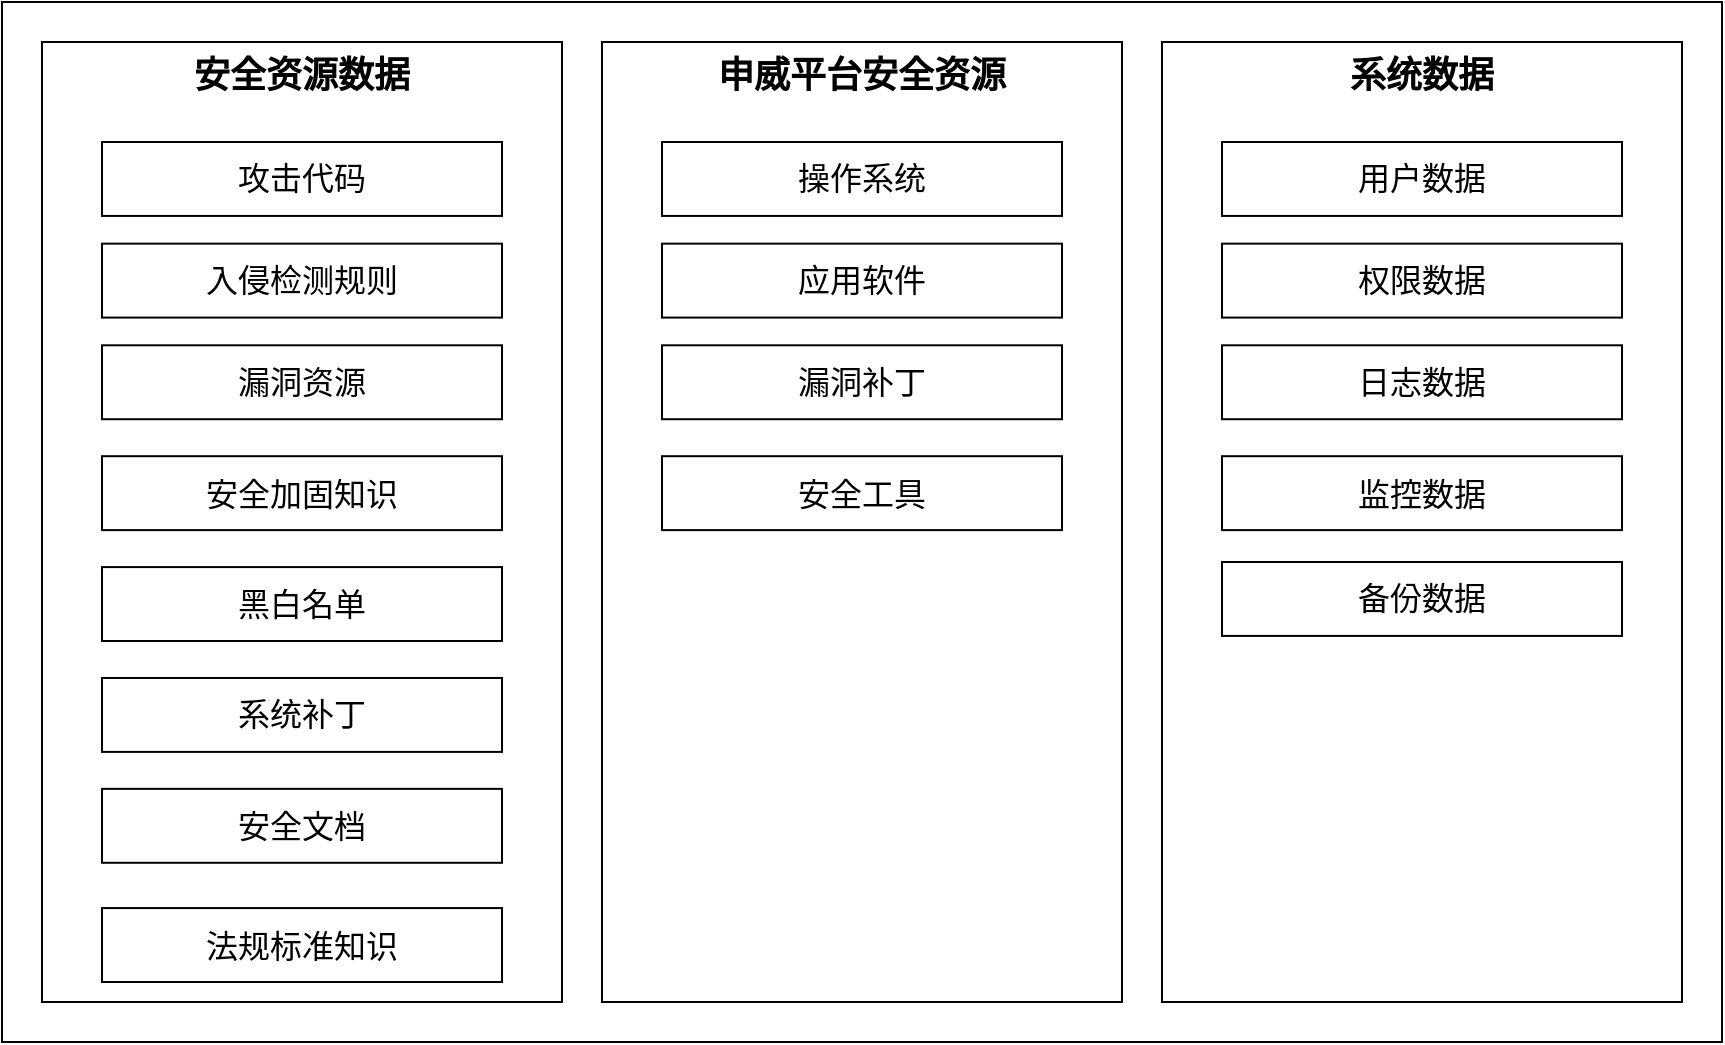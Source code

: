 <mxfile version="22.1.18" type="github">
  <diagram id="C5RBs43oDa-KdzZeNtuy" name="Page-1">
    <mxGraphModel dx="1194" dy="756" grid="1" gridSize="10" guides="1" tooltips="1" connect="1" arrows="1" fold="1" page="1" pageScale="1" pageWidth="1169" pageHeight="1654" math="0" shadow="0">
      <root>
        <mxCell id="WIyWlLk6GJQsqaUBKTNV-0" />
        <mxCell id="WIyWlLk6GJQsqaUBKTNV-1" parent="WIyWlLk6GJQsqaUBKTNV-0" />
        <mxCell id="6inm9xioClqW0AuYzagd-2" value="" style="whiteSpace=wrap;html=1;" vertex="1" parent="WIyWlLk6GJQsqaUBKTNV-1">
          <mxGeometry x="50" y="70" width="860" height="520" as="geometry" />
        </mxCell>
        <mxCell id="WIyWlLk6GJQsqaUBKTNV-2" value="" style="rounded=0;html=1;jettySize=auto;orthogonalLoop=1;fontSize=11;endArrow=block;endFill=0;endSize=8;strokeWidth=1;shadow=0;labelBackgroundColor=none;edgeStyle=orthogonalEdgeStyle;" parent="WIyWlLk6GJQsqaUBKTNV-1" target="WIyWlLk6GJQsqaUBKTNV-6" edge="1">
          <mxGeometry relative="1" as="geometry">
            <mxPoint x="220" y="120" as="sourcePoint" />
          </mxGeometry>
        </mxCell>
        <mxCell id="WIyWlLk6GJQsqaUBKTNV-4" value="Yes" style="rounded=0;html=1;jettySize=auto;orthogonalLoop=1;fontSize=11;endArrow=block;endFill=0;endSize=8;strokeWidth=1;shadow=0;labelBackgroundColor=none;edgeStyle=orthogonalEdgeStyle;" parent="WIyWlLk6GJQsqaUBKTNV-1" target="WIyWlLk6GJQsqaUBKTNV-10" edge="1">
          <mxGeometry y="20" relative="1" as="geometry">
            <mxPoint as="offset" />
            <mxPoint x="220" y="250" as="sourcePoint" />
          </mxGeometry>
        </mxCell>
        <mxCell id="WIyWlLk6GJQsqaUBKTNV-5" value="No" style="edgeStyle=orthogonalEdgeStyle;rounded=0;html=1;jettySize=auto;orthogonalLoop=1;fontSize=11;endArrow=block;endFill=0;endSize=8;strokeWidth=1;shadow=0;labelBackgroundColor=none;" parent="WIyWlLk6GJQsqaUBKTNV-1" target="WIyWlLk6GJQsqaUBKTNV-7" edge="1">
          <mxGeometry y="10" relative="1" as="geometry">
            <mxPoint as="offset" />
            <mxPoint x="270" y="210" as="sourcePoint" />
          </mxGeometry>
        </mxCell>
        <mxCell id="WIyWlLk6GJQsqaUBKTNV-8" value="No" style="rounded=0;html=1;jettySize=auto;orthogonalLoop=1;fontSize=11;endArrow=block;endFill=0;endSize=8;strokeWidth=1;shadow=0;labelBackgroundColor=none;edgeStyle=orthogonalEdgeStyle;" parent="WIyWlLk6GJQsqaUBKTNV-1" target="WIyWlLk6GJQsqaUBKTNV-11" edge="1">
          <mxGeometry x="0.333" y="20" relative="1" as="geometry">
            <mxPoint as="offset" />
            <mxPoint x="220" y="370" as="sourcePoint" />
          </mxGeometry>
        </mxCell>
        <mxCell id="WIyWlLk6GJQsqaUBKTNV-9" value="Yes" style="edgeStyle=orthogonalEdgeStyle;rounded=0;html=1;jettySize=auto;orthogonalLoop=1;fontSize=11;endArrow=block;endFill=0;endSize=8;strokeWidth=1;shadow=0;labelBackgroundColor=none;" parent="WIyWlLk6GJQsqaUBKTNV-1" source="WIyWlLk6GJQsqaUBKTNV-10" edge="1">
          <mxGeometry y="10" relative="1" as="geometry">
            <mxPoint as="offset" />
            <mxPoint x="320" y="330" as="targetPoint" />
          </mxGeometry>
        </mxCell>
        <mxCell id="6inm9xioClqW0AuYzagd-3" value="&lt;font style=&quot;font-size: 18px;&quot;&gt;&lt;b&gt;安全资源数据&lt;/b&gt;&lt;/font&gt;" style="rounded=0;whiteSpace=wrap;html=1;verticalAlign=top;" vertex="1" parent="WIyWlLk6GJQsqaUBKTNV-1">
          <mxGeometry x="70" y="90" width="260" height="480" as="geometry" />
        </mxCell>
        <mxCell id="6inm9xioClqW0AuYzagd-6" value="&lt;font size=&quot;1&quot; style=&quot;&quot;&gt;&lt;b style=&quot;font-size: 18px;&quot;&gt;申威平台安全资源&lt;/b&gt;&lt;/font&gt;" style="rounded=0;whiteSpace=wrap;html=1;verticalAlign=top;" vertex="1" parent="WIyWlLk6GJQsqaUBKTNV-1">
          <mxGeometry x="350" y="90" width="260" height="480" as="geometry" />
        </mxCell>
        <mxCell id="6inm9xioClqW0AuYzagd-15" value="" style="group" vertex="1" connectable="0" parent="WIyWlLk6GJQsqaUBKTNV-1">
          <mxGeometry x="100" y="140" width="200" height="420" as="geometry" />
        </mxCell>
        <mxCell id="6inm9xioClqW0AuYzagd-7" value="攻击代码" style="rounded=0;whiteSpace=wrap;html=1;fontSize=16;" vertex="1" parent="6inm9xioClqW0AuYzagd-15">
          <mxGeometry width="200" height="36.964" as="geometry" />
        </mxCell>
        <mxCell id="6inm9xioClqW0AuYzagd-8" value="入侵检测规则" style="rounded=0;whiteSpace=wrap;html=1;fontSize=16;" vertex="1" parent="6inm9xioClqW0AuYzagd-15">
          <mxGeometry y="50.825" width="200" height="36.964" as="geometry" />
        </mxCell>
        <mxCell id="6inm9xioClqW0AuYzagd-9" value="漏洞资源" style="rounded=0;whiteSpace=wrap;html=1;fontSize=16;" vertex="1" parent="6inm9xioClqW0AuYzagd-15">
          <mxGeometry y="101.65" width="200" height="36.964" as="geometry" />
        </mxCell>
        <mxCell id="6inm9xioClqW0AuYzagd-10" value="安全加固知识" style="rounded=0;whiteSpace=wrap;html=1;fontSize=16;" vertex="1" parent="6inm9xioClqW0AuYzagd-15">
          <mxGeometry y="157.096" width="200" height="36.964" as="geometry" />
        </mxCell>
        <mxCell id="6inm9xioClqW0AuYzagd-11" value="黑白名单" style="rounded=0;whiteSpace=wrap;html=1;fontSize=16;" vertex="1" parent="6inm9xioClqW0AuYzagd-15">
          <mxGeometry y="212.541" width="200" height="36.964" as="geometry" />
        </mxCell>
        <mxCell id="6inm9xioClqW0AuYzagd-12" value="系统补丁" style="rounded=0;whiteSpace=wrap;html=1;fontSize=16;" vertex="1" parent="6inm9xioClqW0AuYzagd-15">
          <mxGeometry y="267.987" width="200" height="36.964" as="geometry" />
        </mxCell>
        <mxCell id="6inm9xioClqW0AuYzagd-13" value="安全文档" style="rounded=0;whiteSpace=wrap;html=1;fontSize=16;" vertex="1" parent="6inm9xioClqW0AuYzagd-15">
          <mxGeometry y="323.432" width="200" height="36.964" as="geometry" />
        </mxCell>
        <mxCell id="6inm9xioClqW0AuYzagd-14" value="法规标准知识" style="rounded=0;whiteSpace=wrap;html=1;fontSize=16;" vertex="1" parent="6inm9xioClqW0AuYzagd-15">
          <mxGeometry y="383.036" width="200" height="36.964" as="geometry" />
        </mxCell>
        <mxCell id="6inm9xioClqW0AuYzagd-16" value="" style="group" vertex="1" connectable="0" parent="WIyWlLk6GJQsqaUBKTNV-1">
          <mxGeometry x="380" y="140" width="200" height="420" as="geometry" />
        </mxCell>
        <mxCell id="6inm9xioClqW0AuYzagd-17" value="操作系统" style="rounded=0;whiteSpace=wrap;html=1;fontSize=16;" vertex="1" parent="6inm9xioClqW0AuYzagd-16">
          <mxGeometry width="200" height="36.964" as="geometry" />
        </mxCell>
        <mxCell id="6inm9xioClqW0AuYzagd-18" value="应用软件" style="rounded=0;whiteSpace=wrap;html=1;fontSize=16;" vertex="1" parent="6inm9xioClqW0AuYzagd-16">
          <mxGeometry y="50.825" width="200" height="36.964" as="geometry" />
        </mxCell>
        <mxCell id="6inm9xioClqW0AuYzagd-19" value="漏洞补丁" style="rounded=0;whiteSpace=wrap;html=1;fontSize=16;" vertex="1" parent="6inm9xioClqW0AuYzagd-16">
          <mxGeometry y="101.65" width="200" height="36.964" as="geometry" />
        </mxCell>
        <mxCell id="6inm9xioClqW0AuYzagd-20" value="安全工具" style="rounded=0;whiteSpace=wrap;html=1;fontSize=16;" vertex="1" parent="6inm9xioClqW0AuYzagd-16">
          <mxGeometry y="157.096" width="200" height="36.964" as="geometry" />
        </mxCell>
        <mxCell id="6inm9xioClqW0AuYzagd-28" value="&lt;font size=&quot;1&quot; style=&quot;&quot;&gt;&lt;b style=&quot;font-size: 18px;&quot;&gt;系统数据&lt;/b&gt;&lt;/font&gt;" style="rounded=0;whiteSpace=wrap;html=1;verticalAlign=top;" vertex="1" parent="WIyWlLk6GJQsqaUBKTNV-1">
          <mxGeometry x="630" y="90" width="260" height="480" as="geometry" />
        </mxCell>
        <mxCell id="6inm9xioClqW0AuYzagd-29" value="" style="group" vertex="1" connectable="0" parent="WIyWlLk6GJQsqaUBKTNV-1">
          <mxGeometry x="660" y="140" width="200" height="420" as="geometry" />
        </mxCell>
        <mxCell id="6inm9xioClqW0AuYzagd-30" value="用户数据" style="rounded=0;whiteSpace=wrap;html=1;fontSize=16;" vertex="1" parent="6inm9xioClqW0AuYzagd-29">
          <mxGeometry width="200" height="36.964" as="geometry" />
        </mxCell>
        <mxCell id="6inm9xioClqW0AuYzagd-31" value="权限数据" style="rounded=0;whiteSpace=wrap;html=1;fontSize=16;" vertex="1" parent="6inm9xioClqW0AuYzagd-29">
          <mxGeometry y="50.825" width="200" height="36.964" as="geometry" />
        </mxCell>
        <mxCell id="6inm9xioClqW0AuYzagd-32" value="日志数据" style="rounded=0;whiteSpace=wrap;html=1;fontSize=16;" vertex="1" parent="6inm9xioClqW0AuYzagd-29">
          <mxGeometry y="101.65" width="200" height="36.964" as="geometry" />
        </mxCell>
        <mxCell id="6inm9xioClqW0AuYzagd-33" value="监控数据" style="rounded=0;whiteSpace=wrap;html=1;fontSize=16;" vertex="1" parent="6inm9xioClqW0AuYzagd-29">
          <mxGeometry y="157.096" width="200" height="36.964" as="geometry" />
        </mxCell>
        <mxCell id="6inm9xioClqW0AuYzagd-42" value="备份数据" style="rounded=0;whiteSpace=wrap;html=1;fontSize=16;" vertex="1" parent="WIyWlLk6GJQsqaUBKTNV-1">
          <mxGeometry x="660" y="349.996" width="200" height="36.964" as="geometry" />
        </mxCell>
      </root>
    </mxGraphModel>
  </diagram>
</mxfile>

